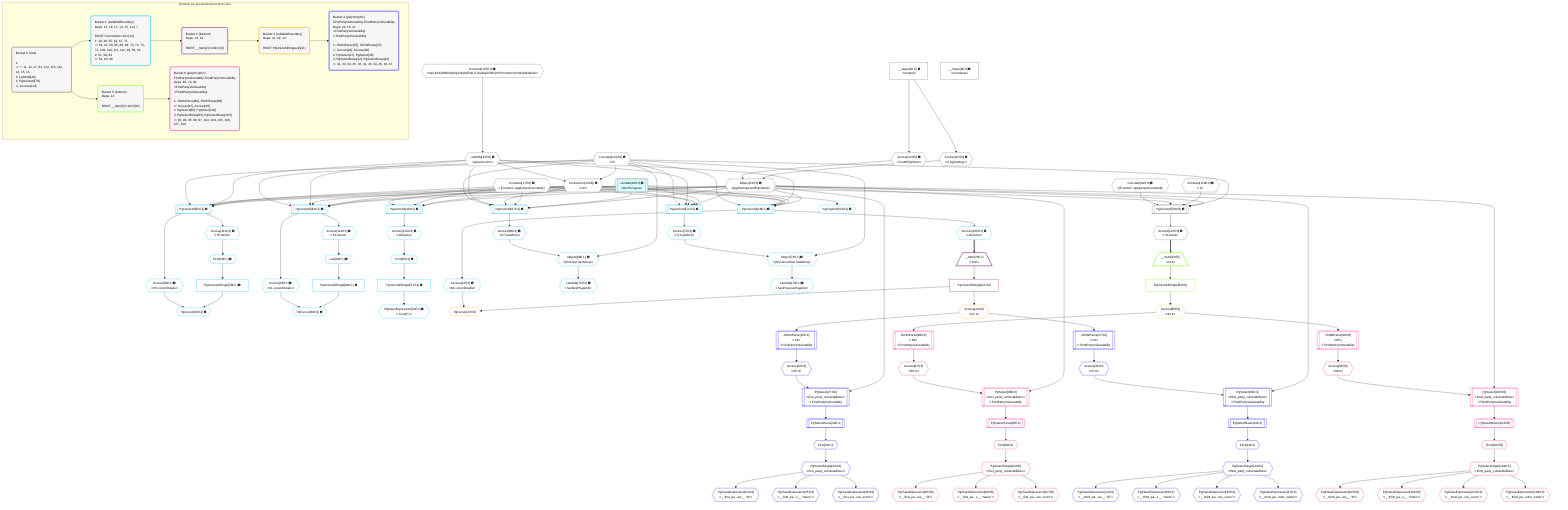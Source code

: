 %%{init: {'themeVariables': { 'fontSize': '12px'}}}%%
graph TD
    classDef path fill:#eee,stroke:#000,color:#000
    classDef plan fill:#fff,stroke-width:1px,color:#000
    classDef itemplan fill:#fff,stroke-width:2px,color:#000
    classDef unbatchedplan fill:#dff,stroke-width:1px,color:#000
    classDef sideeffectplan fill:#fcc,stroke-width:2px,color:#000
    classDef bucket fill:#f6f6f6,color:#000,stroke-width:2px,text-align:left


    %% plan dependencies
    PgUnionAll78[["PgUnionAll[78∈0] ➊"]]:::plan
    Object13{{"Object[13∈0] ➊<br />ᐸ{pgSettings,withPgClient}ᐳ"}}:::plan
    Constant114{{"Constant[114∈0] ➊<br />ᐸ3ᐳ"}}:::plan
    Constant116{{"Constant[116∈0] ➊<br />ᐸ1ᐳ"}}:::plan
    Lambda16[["Lambda[16∈0] ➊<br />ᐸlimitToTypesᐳ"]]:::unbatchedplan
    Constant81{{"Constant[81∈0] ➊<br />ᐸ[Function: applyInputConstant]ᐳ"}}:::plan
    Object13 & Constant114 & Constant116 & Lambda16 & Constant81 --> PgUnionAll78
    Connection14{{"Connection[14∈0] ➊<br />ᐸ10ᐳ"}}:::plan
    Lambda15{{"Lambda[15∈0] ➊<br />ᐸparseCursorᐳ"}}:::plan
    Constant114 & Lambda15 --> Connection14
    Access11{{"Access[11∈0] ➊<br />ᐸ2.pgSettingsᐳ"}}:::plan
    Access12{{"Access[12∈0] ➊<br />ᐸ2.withPgClientᐳ"}}:::plan
    Access11 & Access12 --> Object13
    __Value2["__Value[2∈0] ➊<br />ᐸcontextᐳ"]:::plan
    __Value2 --> Access11
    __Value2 --> Access12
    Constant115{{"Constant[115∈0] ➊<br />ᐸ'WyJkNGRlODQ2NjQ3IiwiMTAiLCJUaGlyZFBhcnR5VnVsbmVyYWJpbGl0eSIᐳ"}}:::plan
    Constant115 --> Lambda15
    Access113{{"Access[113∈0] ➊<br />ᐸ78.itemsᐳ"}}:::plan
    PgUnionAll78 --> Access113
    __Value4["__Value[4∈0] ➊<br />ᐸrootValueᐳ"]:::plan
    Constant17{{"Constant[17∈0] ➊<br />ᐸ[Function: applyInputConstant]ᐳ"}}:::plan
    PgUnionAll18[["PgUnionAll[18∈1] ➊"]]:::plan
    Object13 & Lambda16 & Constant17 & Connection14 & Lambda15 & Constant114 --> PgUnionAll18
    PgUnionAll55[["PgUnionAll[55∈1] ➊"]]:::plan
    Object13 & Lambda16 & Constant17 & Connection14 & Lambda15 & Constant114 --> PgUnionAll55
    PgUnionAll61[["PgUnionAll[61∈1] ➊"]]:::plan
    Object13 & Lambda16 & Constant17 & Connection14 & Lambda15 & Constant114 --> PgUnionAll61
    PgUnionAll67[["PgUnionAll[67∈1] ➊"]]:::plan
    Object13 & Lambda16 & Constant17 & Connection14 & Lambda15 & Constant114 --> PgUnionAll67
    PgUnionAll71[["PgUnionAll[71∈1] ➊"]]:::plan
    Object13 & Lambda16 & Constant17 & Connection14 & Lambda15 & Constant114 --> PgUnionAll71
    PgUnionAll48[["PgUnionAll[48∈1] ➊"]]:::plan
    Object13 & Lambda16 & Constant17 & Connection14 --> PgUnionAll48
    Object73{{"Object[73∈1] ➊<br />ᐸ{first,last,offset,hasMore}ᐳ"}}:::plan
    Access72{{"Access[72∈1] ➊<br />ᐸ71.hasMoreᐳ"}}:::plan
    Constant114 & Access72 --> Object73
    Object69{{"Object[69∈1] ➊<br />ᐸ{first,last,hasMore}ᐳ"}}:::plan
    Access68{{"Access[68∈1] ➊<br />ᐸ67.hasMoreᐳ"}}:::plan
    Constant114 & Access68 --> Object69
    PgCursor60{{"PgCursor[60∈1] ➊"}}:::plan
    PgUnionAllSingle58["PgUnionAllSingle[58∈1] ➊"]:::plan
    Access59{{"Access[59∈1] ➊<br />ᐸ55.cursorDetailsᐳ"}}:::plan
    PgUnionAllSingle58 & Access59 --> PgCursor60
    PgCursor66{{"PgCursor[66∈1] ➊"}}:::plan
    PgUnionAllSingle64["PgUnionAllSingle[64∈1] ➊"]:::plan
    Access65{{"Access[65∈1] ➊<br />ᐸ61.cursorDetailsᐳ"}}:::plan
    PgUnionAllSingle64 & Access65 --> PgCursor66
    Access22{{"Access[22∈1] ➊<br />ᐸ18.cursorDetailsᐳ"}}:::plan
    PgUnionAll18 --> Access22
    First49{{"First[49∈1] ➊"}}:::plan
    Access110{{"Access[110∈1] ➊<br />ᐸ48.itemsᐳ"}}:::plan
    Access110 --> First49
    PgUnionAllSingle51["PgUnionAllSingle[51∈1] ➊"]:::plan
    First49 --> PgUnionAllSingle51
    PgClassExpression52{{"PgClassExpression[52∈1] ➊<br />ᐸcount(*)ᐳ"}}:::plan
    PgUnionAllSingle51 --> PgClassExpression52
    PgPageInfo54{{"PgPageInfo[54∈1] ➊"}}:::plan
    Connection14 --> PgPageInfo54
    First56{{"First[56∈1] ➊"}}:::plan
    Access111{{"Access[111∈1] ➊<br />ᐸ55.itemsᐳ"}}:::plan
    Access111 --> First56
    First56 --> PgUnionAllSingle58
    PgUnionAll55 --> Access59
    Last62{{"Last[62∈1] ➊"}}:::plan
    Access112{{"Access[112∈1] ➊<br />ᐸ61.itemsᐳ"}}:::plan
    Access112 --> Last62
    Last62 --> PgUnionAllSingle64
    PgUnionAll61 --> Access65
    PgUnionAll67 --> Access68
    Lambda70{{"Lambda[70∈1] ➊<br />ᐸhasNextPageCbᐳ"}}:::plan
    Object69 --> Lambda70
    PgUnionAll71 --> Access72
    Lambda74{{"Lambda[74∈1] ➊<br />ᐸhasPreviousPageCbᐳ"}}:::plan
    Object73 --> Lambda74
    Access109{{"Access[109∈1] ➊<br />ᐸ18.itemsᐳ"}}:::plan
    PgUnionAll18 --> Access109
    PgUnionAll48 --> Access110
    PgUnionAll55 --> Access111
    PgUnionAll61 --> Access112
    __Item20[/"__Item[20∈2]<br />ᐸ109ᐳ"\]:::itemplan
    Access109 ==> __Item20
    PgUnionAllSingle21["PgUnionAllSingle[21∈2]"]:::plan
    __Item20 --> PgUnionAllSingle21
    PgCursor23{{"PgCursor[23∈3]"}}:::plan
    PgUnionAllSingle21 & Access22 --> PgCursor23
    Access24{{"Access[24∈3]<br />ᐸ21.1ᐳ"}}:::plan
    PgUnionAllSingle21 --> Access24
    PgSelect27[["PgSelect[27∈4]<br />ᐸfirst_party_vulnerabilitiesᐳ<br />ᐳFirstPartyVulnerability"]]:::plan
    Access26{{"Access[26∈4]<br />ᐸ25.0ᐳ"}}:::plan
    Object13 & Access26 --> PgSelect27
    PgSelect39[["PgSelect[39∈4]<br />ᐸthird_party_vulnerabilitiesᐳ<br />ᐳThirdPartyVulnerability"]]:::plan
    Access38{{"Access[38∈4]<br />ᐸ37.0ᐳ"}}:::plan
    Object13 & Access38 --> PgSelect39
    JSONParse25[["JSONParse[25∈4]<br />ᐸ24ᐳ<br />ᐳFirstPartyVulnerability"]]:::plan
    Access24 --> JSONParse25
    JSONParse25 --> Access26
    First31{{"First[31∈4]"}}:::plan
    PgSelectRows32[["PgSelectRows[32∈4]"]]:::plan
    PgSelectRows32 --> First31
    PgSelect27 --> PgSelectRows32
    PgSelectSingle33{{"PgSelectSingle[33∈4]<br />ᐸfirst_party_vulnerabilitiesᐳ"}}:::plan
    First31 --> PgSelectSingle33
    PgClassExpression34{{"PgClassExpression[34∈4]<br />ᐸ__first_pa...ies__.”id”ᐳ"}}:::plan
    PgSelectSingle33 --> PgClassExpression34
    PgClassExpression35{{"PgClassExpression[35∈4]<br />ᐸ__first_pa...s__.”name”ᐳ"}}:::plan
    PgSelectSingle33 --> PgClassExpression35
    PgClassExpression36{{"PgClassExpression[36∈4]<br />ᐸ__first_pa...vss_score”ᐳ"}}:::plan
    PgSelectSingle33 --> PgClassExpression36
    JSONParse37[["JSONParse[37∈4]<br />ᐸ24ᐳ<br />ᐳThirdPartyVulnerability"]]:::plan
    Access24 --> JSONParse37
    JSONParse37 --> Access38
    First41{{"First[41∈4]"}}:::plan
    PgSelectRows42[["PgSelectRows[42∈4]"]]:::plan
    PgSelectRows42 --> First41
    PgSelect39 --> PgSelectRows42
    PgSelectSingle43{{"PgSelectSingle[43∈4]<br />ᐸthird_party_vulnerabilitiesᐳ"}}:::plan
    First41 --> PgSelectSingle43
    PgClassExpression44{{"PgClassExpression[44∈4]<br />ᐸ__third_pa...ies__.”id”ᐳ"}}:::plan
    PgSelectSingle43 --> PgClassExpression44
    PgClassExpression45{{"PgClassExpression[45∈4]<br />ᐸ__third_pa...s__.”name”ᐳ"}}:::plan
    PgSelectSingle43 --> PgClassExpression45
    PgClassExpression46{{"PgClassExpression[46∈4]<br />ᐸ__third_pa...vss_score”ᐳ"}}:::plan
    PgSelectSingle43 --> PgClassExpression46
    PgClassExpression47{{"PgClassExpression[47∈4]<br />ᐸ__third_pa...ndor_name”ᐳ"}}:::plan
    PgSelectSingle43 --> PgClassExpression47
    __Item83[/"__Item[83∈5]<br />ᐸ113ᐳ"\]:::itemplan
    Access113 ==> __Item83
    PgUnionAllSingle84["PgUnionAllSingle[84∈5]"]:::plan
    __Item83 --> PgUnionAllSingle84
    Access85{{"Access[85∈5]<br />ᐸ84.1ᐳ"}}:::plan
    PgUnionAllSingle84 --> Access85
    PgSelect88[["PgSelect[88∈6]<br />ᐸfirst_party_vulnerabilitiesᐳ<br />ᐳFirstPartyVulnerability"]]:::plan
    Access87{{"Access[87∈6]<br />ᐸ86.0ᐳ"}}:::plan
    Object13 & Access87 --> PgSelect88
    PgSelect100[["PgSelect[100∈6]<br />ᐸthird_party_vulnerabilitiesᐳ<br />ᐳThirdPartyVulnerability"]]:::plan
    Access99{{"Access[99∈6]<br />ᐸ98.0ᐳ"}}:::plan
    Object13 & Access99 --> PgSelect100
    JSONParse86[["JSONParse[86∈6]<br />ᐸ85ᐳ<br />ᐳFirstPartyVulnerability"]]:::plan
    Access85 --> JSONParse86
    JSONParse86 --> Access87
    First92{{"First[92∈6]"}}:::plan
    PgSelectRows93[["PgSelectRows[93∈6]"]]:::plan
    PgSelectRows93 --> First92
    PgSelect88 --> PgSelectRows93
    PgSelectSingle94{{"PgSelectSingle[94∈6]<br />ᐸfirst_party_vulnerabilitiesᐳ"}}:::plan
    First92 --> PgSelectSingle94
    PgClassExpression95{{"PgClassExpression[95∈6]<br />ᐸ__first_pa...ies__.”id”ᐳ"}}:::plan
    PgSelectSingle94 --> PgClassExpression95
    PgClassExpression96{{"PgClassExpression[96∈6]<br />ᐸ__first_pa...s__.”name”ᐳ"}}:::plan
    PgSelectSingle94 --> PgClassExpression96
    PgClassExpression97{{"PgClassExpression[97∈6]<br />ᐸ__first_pa...vss_score”ᐳ"}}:::plan
    PgSelectSingle94 --> PgClassExpression97
    JSONParse98[["JSONParse[98∈6]<br />ᐸ85ᐳ<br />ᐳThirdPartyVulnerability"]]:::plan
    Access85 --> JSONParse98
    JSONParse98 --> Access99
    First102{{"First[102∈6]"}}:::plan
    PgSelectRows103[["PgSelectRows[103∈6]"]]:::plan
    PgSelectRows103 --> First102
    PgSelect100 --> PgSelectRows103
    PgSelectSingle104{{"PgSelectSingle[104∈6]<br />ᐸthird_party_vulnerabilitiesᐳ"}}:::plan
    First102 --> PgSelectSingle104
    PgClassExpression105{{"PgClassExpression[105∈6]<br />ᐸ__third_pa...ies__.”id”ᐳ"}}:::plan
    PgSelectSingle104 --> PgClassExpression105
    PgClassExpression106{{"PgClassExpression[106∈6]<br />ᐸ__third_pa...s__.”name”ᐳ"}}:::plan
    PgSelectSingle104 --> PgClassExpression106
    PgClassExpression107{{"PgClassExpression[107∈6]<br />ᐸ__third_pa...vss_score”ᐳ"}}:::plan
    PgSelectSingle104 --> PgClassExpression107
    PgClassExpression108{{"PgClassExpression[108∈6]<br />ᐸ__third_pa...ndor_name”ᐳ"}}:::plan
    PgSelectSingle104 --> PgClassExpression108

    %% define steps

    subgraph "Buckets for queries/polymorphic/vulns"
    Bucket0("Bucket 0 (root)<br /><br />1: <br />ᐳ: 7, 11, 12, 17, 81, 114, 115, 116, 13, 15, 14<br />2: Lambda[16]<br />3: PgUnionAll[78]<br />ᐳ: Access[113]"):::bucket
    classDef bucket0 stroke:#696969
    class Bucket0,__Value2,__Value4,Access11,Access12,Object13,Connection14,Lambda15,Lambda16,Constant17,PgUnionAll78,Constant81,Access113,Constant114,Constant115,Constant116 bucket0
    Bucket1("Bucket 1 (nullableBoundary)<br />Deps: 13, 16, 17, 14, 15, 114, 7<br /><br />ROOT Connectionᐸ10ᐳ[14]<br />1: 18, 48, 55, 61, 67, 71<br />ᐳ: 54, 22, 59, 65, 68, 69, 70, 72, 73, 74, 109, 110, 111, 112, 49, 56, 62<br />2: 51, 58, 64<br />ᐳ: 52, 60, 66"):::bucket
    classDef bucket1 stroke:#00bfff
    class Bucket1,PgUnionAll18,Access22,PgUnionAll48,First49,PgUnionAllSingle51,PgClassExpression52,PgPageInfo54,PgUnionAll55,First56,PgUnionAllSingle58,Access59,PgCursor60,PgUnionAll61,Last62,PgUnionAllSingle64,Access65,PgCursor66,PgUnionAll67,Access68,Object69,Lambda70,PgUnionAll71,Access72,Object73,Lambda74,Access109,Access110,Access111,Access112 bucket1
    Bucket2("Bucket 2 (listItem)<br />Deps: 22, 13<br /><br />ROOT __Item{2}ᐸ109ᐳ[20]"):::bucket
    classDef bucket2 stroke:#7f007f
    class Bucket2,__Item20,PgUnionAllSingle21 bucket2
    Bucket3("Bucket 3 (nullableBoundary)<br />Deps: 21, 22, 13<br /><br />ROOT PgUnionAllSingle{2}[21]"):::bucket
    classDef bucket3 stroke:#ffa500
    class Bucket3,PgCursor23,Access24 bucket3
    Bucket4("Bucket 4 (polymorphic)<br />FirstPartyVulnerability,ThirdPartyVulnerability<br />Deps: 24, 13, 21<br />ᐳFirstPartyVulnerability<br />ᐳThirdPartyVulnerability<br /><br />1: JSONParse[25], JSONParse[37]<br />ᐳ: Access[26], Access[38]<br />2: PgSelect[27], PgSelect[39]<br />3: PgSelectRows[32], PgSelectRows[42]<br />ᐳ: 31, 33, 34, 35, 36, 41, 43, 44, 45, 46, 47"):::bucket
    classDef bucket4 stroke:#0000ff
    class Bucket4,JSONParse25,Access26,PgSelect27,First31,PgSelectRows32,PgSelectSingle33,PgClassExpression34,PgClassExpression35,PgClassExpression36,JSONParse37,Access38,PgSelect39,First41,PgSelectRows42,PgSelectSingle43,PgClassExpression44,PgClassExpression45,PgClassExpression46,PgClassExpression47 bucket4
    Bucket5("Bucket 5 (listItem)<br />Deps: 13<br /><br />ROOT __Item{5}ᐸ113ᐳ[83]"):::bucket
    classDef bucket5 stroke:#7fff00
    class Bucket5,__Item83,PgUnionAllSingle84,Access85 bucket5
    Bucket6("Bucket 6 (polymorphic)<br />FirstPartyVulnerability,ThirdPartyVulnerability<br />Deps: 85, 13, 84<br />ᐳFirstPartyVulnerability<br />ᐳThirdPartyVulnerability<br /><br />1: JSONParse[86], JSONParse[98]<br />ᐳ: Access[87], Access[99]<br />2: PgSelect[88], PgSelect[100]<br />3: PgSelectRows[93], PgSelectRows[103]<br />ᐳ: 92, 94, 95, 96, 97, 102, 104, 105, 106, 107, 108"):::bucket
    classDef bucket6 stroke:#ff1493
    class Bucket6,JSONParse86,Access87,PgSelect88,First92,PgSelectRows93,PgSelectSingle94,PgClassExpression95,PgClassExpression96,PgClassExpression97,JSONParse98,Access99,PgSelect100,First102,PgSelectRows103,PgSelectSingle104,PgClassExpression105,PgClassExpression106,PgClassExpression107,PgClassExpression108 bucket6
    Bucket0 --> Bucket1 & Bucket5
    Bucket1 --> Bucket2
    Bucket2 --> Bucket3
    Bucket3 --> Bucket4
    Bucket5 --> Bucket6
    end